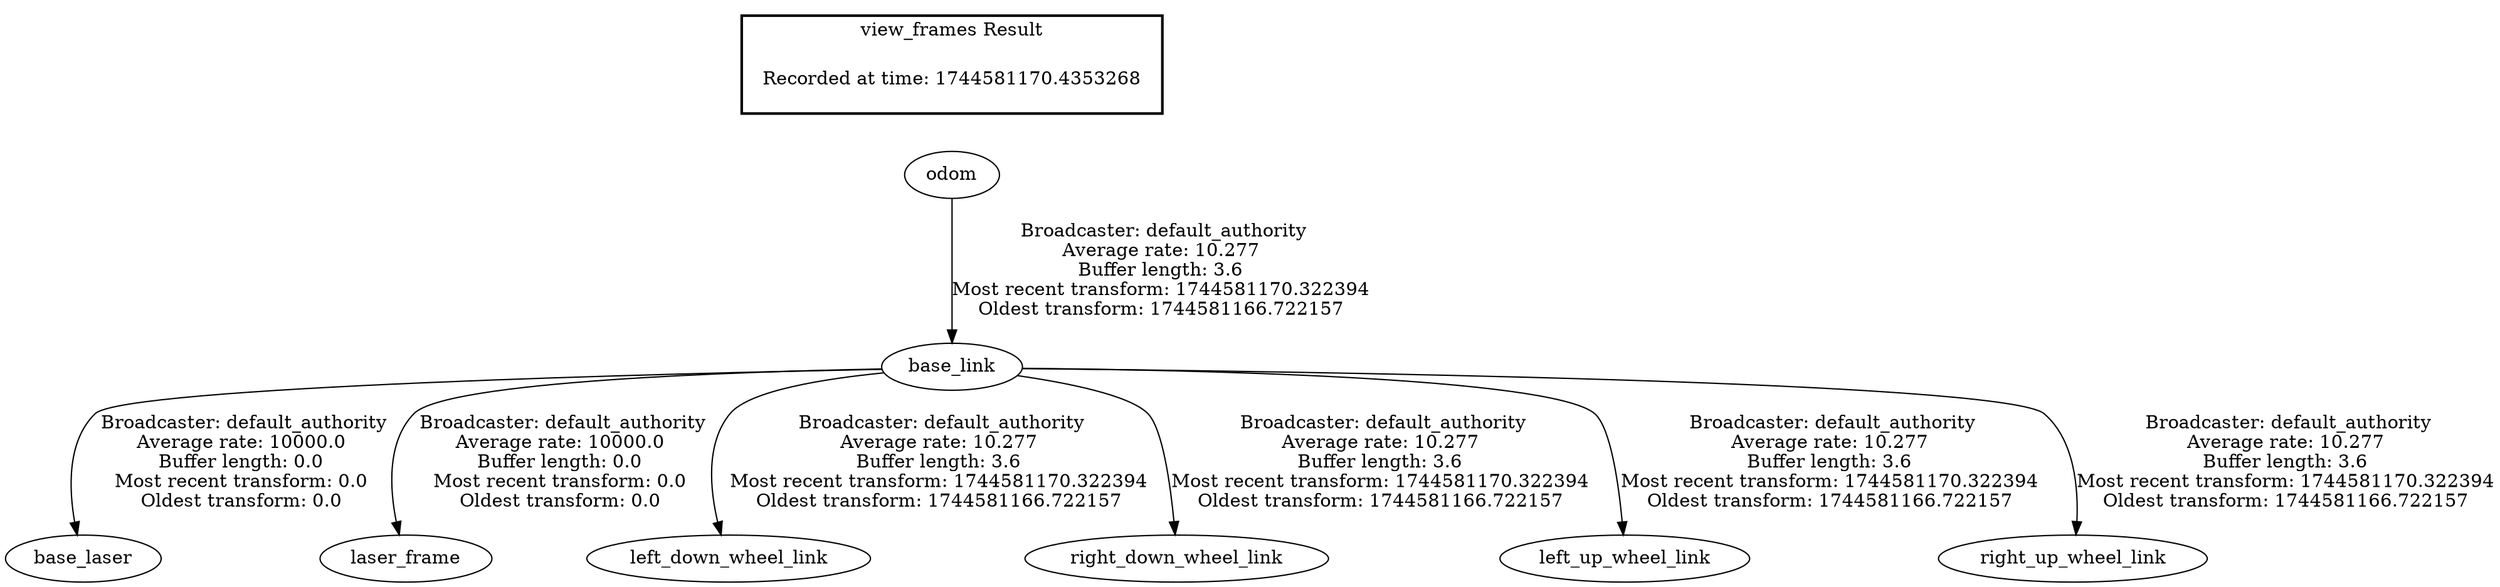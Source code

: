 digraph G {
"base_link" -> "base_laser"[label=" Broadcaster: default_authority\nAverage rate: 10000.0\nBuffer length: 0.0\nMost recent transform: 0.0\nOldest transform: 0.0\n"];
"odom" -> "base_link"[label=" Broadcaster: default_authority\nAverage rate: 10.277\nBuffer length: 3.6\nMost recent transform: 1744581170.322394\nOldest transform: 1744581166.722157\n"];
"base_link" -> "laser_frame"[label=" Broadcaster: default_authority\nAverage rate: 10000.0\nBuffer length: 0.0\nMost recent transform: 0.0\nOldest transform: 0.0\n"];
"base_link" -> "left_down_wheel_link"[label=" Broadcaster: default_authority\nAverage rate: 10.277\nBuffer length: 3.6\nMost recent transform: 1744581170.322394\nOldest transform: 1744581166.722157\n"];
"base_link" -> "right_down_wheel_link"[label=" Broadcaster: default_authority\nAverage rate: 10.277\nBuffer length: 3.6\nMost recent transform: 1744581170.322394\nOldest transform: 1744581166.722157\n"];
"base_link" -> "left_up_wheel_link"[label=" Broadcaster: default_authority\nAverage rate: 10.277\nBuffer length: 3.6\nMost recent transform: 1744581170.322394\nOldest transform: 1744581166.722157\n"];
"base_link" -> "right_up_wheel_link"[label=" Broadcaster: default_authority\nAverage rate: 10.277\nBuffer length: 3.6\nMost recent transform: 1744581170.322394\nOldest transform: 1744581166.722157\n"];
edge [style=invis];
 subgraph cluster_legend { style=bold; color=black; label ="view_frames Result";
"Recorded at time: 1744581170.4353268"[ shape=plaintext ] ;
}->"odom";
}